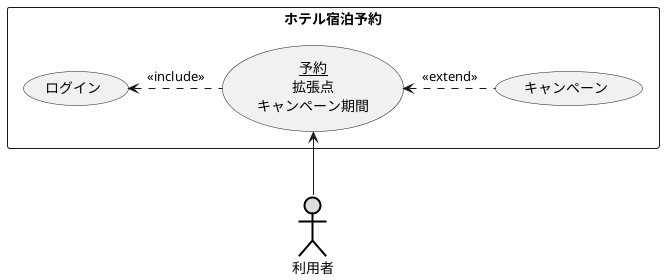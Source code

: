 @startuml ユースケース図
actor 利用者 #DDDDDD;line:black;line.bold;
rectangle ホテル宿泊予約 {
usecase キャンペーン
usecase (<u>予約</u>\n拡張点\nキャンペーン期間)
usecase (ログイン)
}
(<u>予約</u>\n拡張点\nキャンペーン期間) <. (キャンペーン) :<<extend>>
(<u>予約</u>\n拡張点\nキャンペーン期間)<--利用者
(ログイン) <. (<u>予約</u>\n拡張点\nキャンペーン期間) :<<include>>
@enduml
